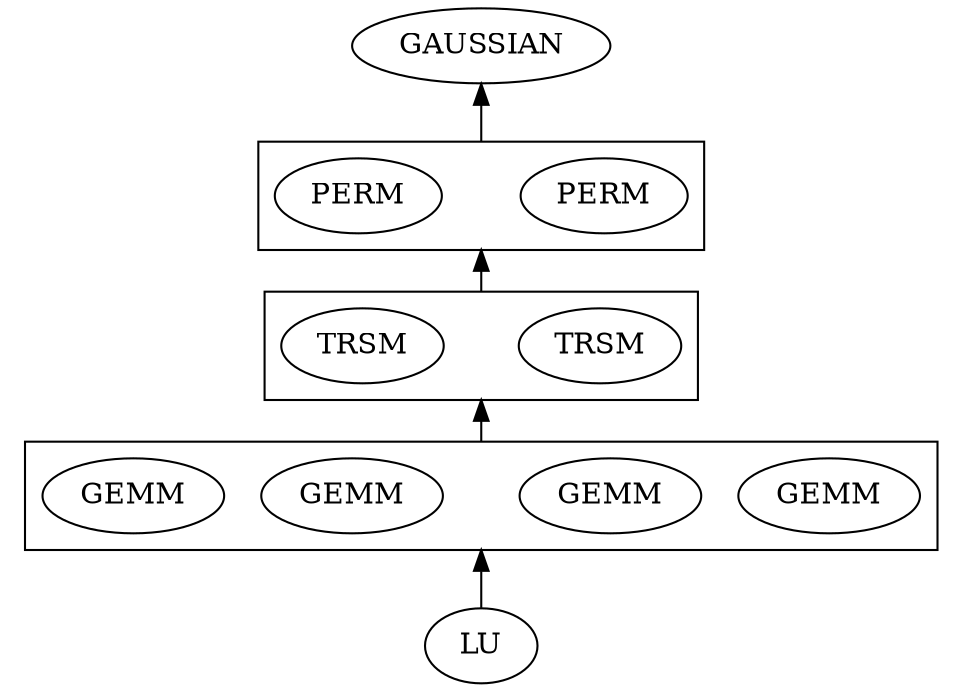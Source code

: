 digraph lu {
        edge[dir=back];

        compound=true;
        
        GAUSSIAN;
        subgraph clusterperm {
                node[label="PERM"]
                PERM0;
                permanchor[shape=none,label="",fixedsize=true,width=0,height=0];
                PERM1;
        }
        GAUSSIAN -> permanchor[lhead=clusterperm];
        subgraph clustertrsm {
                node[label="TRSM"];
                TRSM0;
                trsmanchor[shape=none,label="",fixedsize=true,width=0,height=0];
                TRSM1;
        }
        permanchor -> trsmanchor[lhead=clustertrsm, ltail=clusterperm];
        subgraph clustergemm {
                node[label="GEMM"];
                GEMM0;
                GEMM1;
                gemmanchor[shape=none,label="",fixedsize=true,width=0,height=0];
                GEMM2;
                GEMM3;
        }
        trsmanchor -> gemmanchor[lhead=clustergemm, ltail=clustertrsm];
        gemmanchor -> LU[ltail=clustergemm];
}
